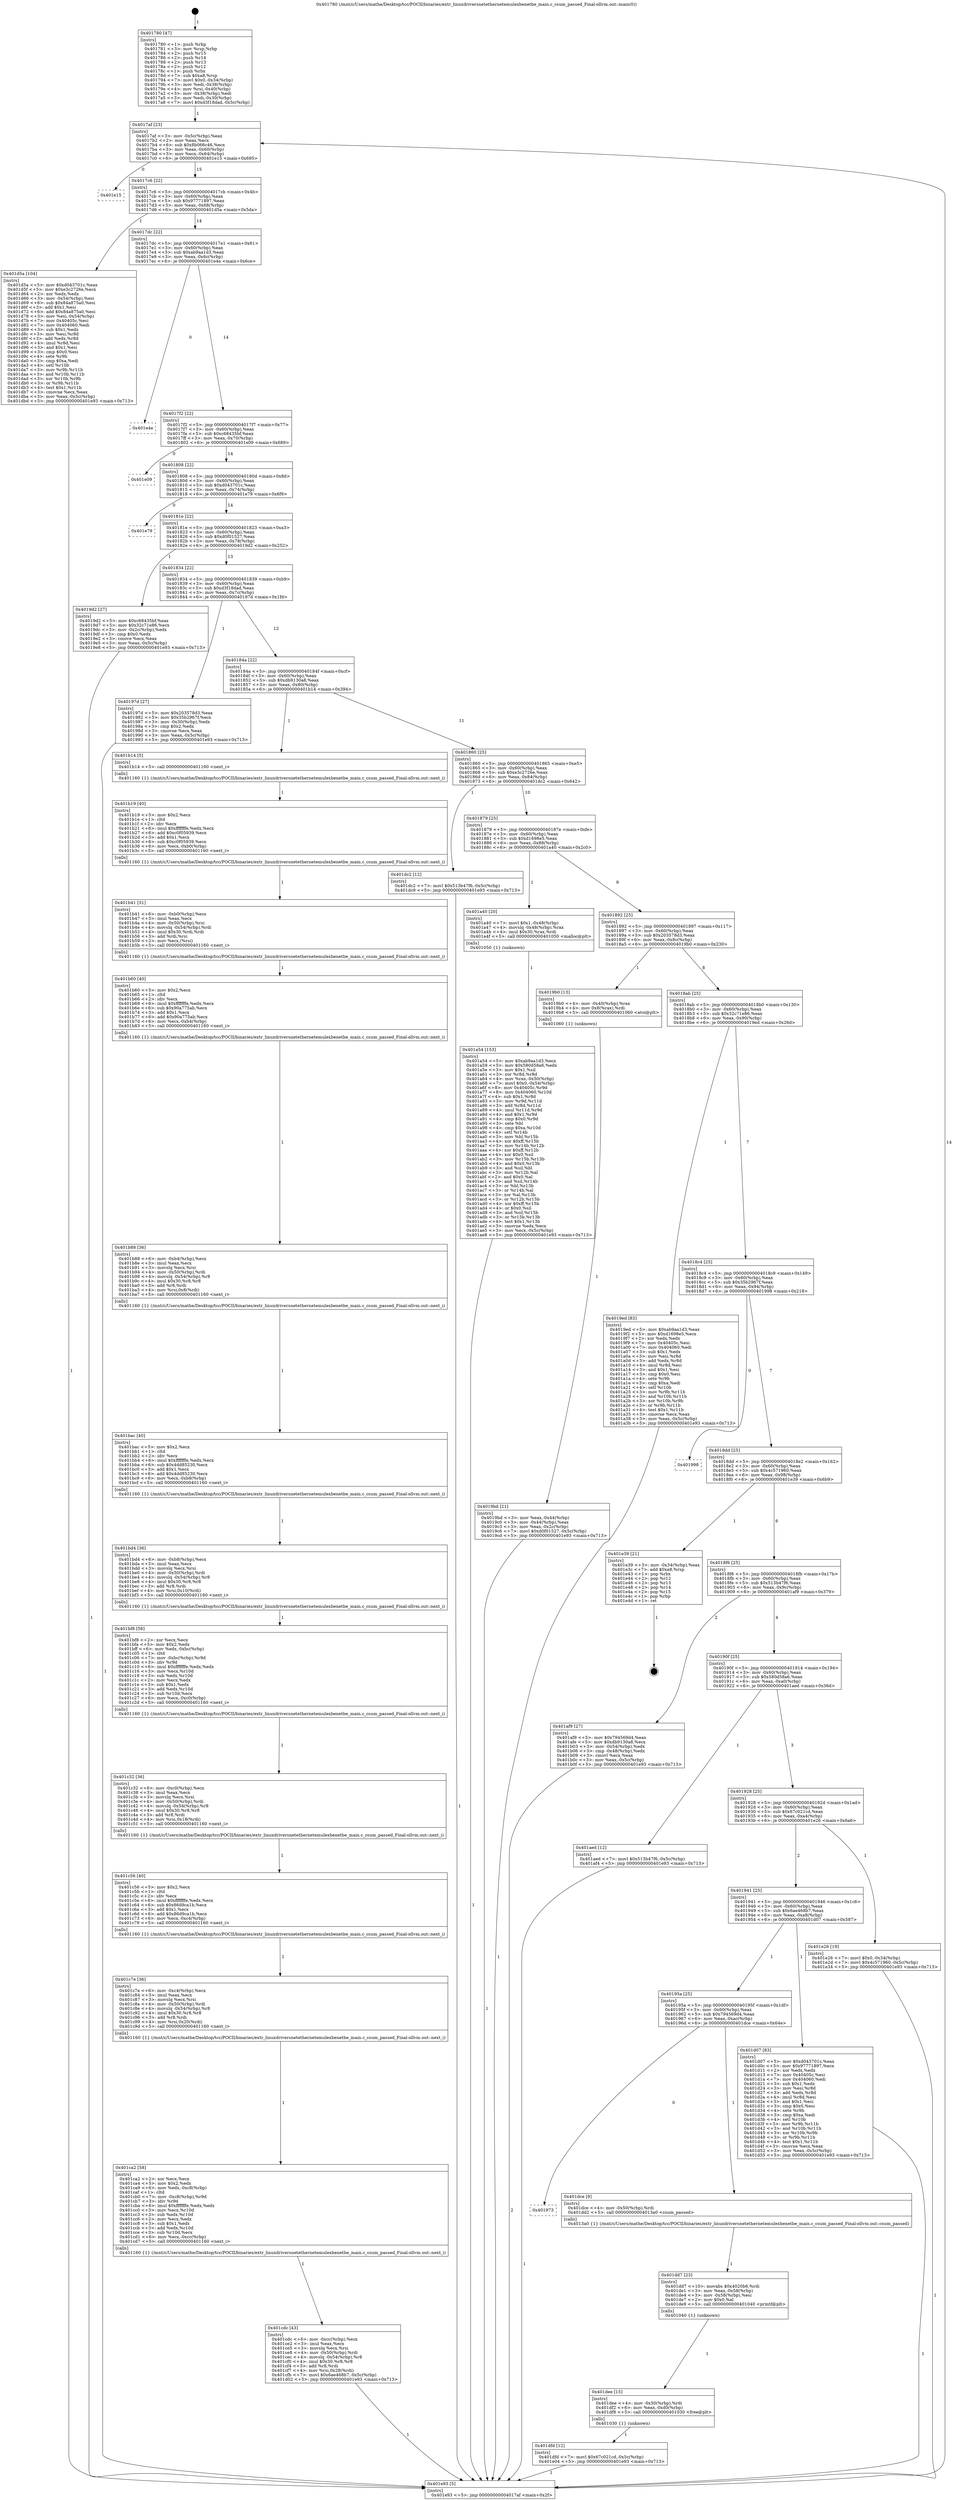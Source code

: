 digraph "0x401780" {
  label = "0x401780 (/mnt/c/Users/mathe/Desktop/tcc/POCII/binaries/extr_linuxdriversnetethernetemulexbenetbe_main.c_csum_passed_Final-ollvm.out::main(0))"
  labelloc = "t"
  node[shape=record]

  Entry [label="",width=0.3,height=0.3,shape=circle,fillcolor=black,style=filled]
  "0x4017af" [label="{
     0x4017af [23]\l
     | [instrs]\l
     &nbsp;&nbsp;0x4017af \<+3\>: mov -0x5c(%rbp),%eax\l
     &nbsp;&nbsp;0x4017b2 \<+2\>: mov %eax,%ecx\l
     &nbsp;&nbsp;0x4017b4 \<+6\>: sub $0x8b066c46,%ecx\l
     &nbsp;&nbsp;0x4017ba \<+3\>: mov %eax,-0x60(%rbp)\l
     &nbsp;&nbsp;0x4017bd \<+3\>: mov %ecx,-0x64(%rbp)\l
     &nbsp;&nbsp;0x4017c0 \<+6\>: je 0000000000401e15 \<main+0x695\>\l
  }"]
  "0x401e15" [label="{
     0x401e15\l
  }", style=dashed]
  "0x4017c6" [label="{
     0x4017c6 [22]\l
     | [instrs]\l
     &nbsp;&nbsp;0x4017c6 \<+5\>: jmp 00000000004017cb \<main+0x4b\>\l
     &nbsp;&nbsp;0x4017cb \<+3\>: mov -0x60(%rbp),%eax\l
     &nbsp;&nbsp;0x4017ce \<+5\>: sub $0x97771897,%eax\l
     &nbsp;&nbsp;0x4017d3 \<+3\>: mov %eax,-0x68(%rbp)\l
     &nbsp;&nbsp;0x4017d6 \<+6\>: je 0000000000401d5a \<main+0x5da\>\l
  }"]
  Exit [label="",width=0.3,height=0.3,shape=circle,fillcolor=black,style=filled,peripheries=2]
  "0x401d5a" [label="{
     0x401d5a [104]\l
     | [instrs]\l
     &nbsp;&nbsp;0x401d5a \<+5\>: mov $0xd043701c,%eax\l
     &nbsp;&nbsp;0x401d5f \<+5\>: mov $0xe3c2726e,%ecx\l
     &nbsp;&nbsp;0x401d64 \<+2\>: xor %edx,%edx\l
     &nbsp;&nbsp;0x401d66 \<+3\>: mov -0x54(%rbp),%esi\l
     &nbsp;&nbsp;0x401d69 \<+6\>: sub $0x84a875a0,%esi\l
     &nbsp;&nbsp;0x401d6f \<+3\>: add $0x1,%esi\l
     &nbsp;&nbsp;0x401d72 \<+6\>: add $0x84a875a0,%esi\l
     &nbsp;&nbsp;0x401d78 \<+3\>: mov %esi,-0x54(%rbp)\l
     &nbsp;&nbsp;0x401d7b \<+7\>: mov 0x40405c,%esi\l
     &nbsp;&nbsp;0x401d82 \<+7\>: mov 0x404060,%edi\l
     &nbsp;&nbsp;0x401d89 \<+3\>: sub $0x1,%edx\l
     &nbsp;&nbsp;0x401d8c \<+3\>: mov %esi,%r8d\l
     &nbsp;&nbsp;0x401d8f \<+3\>: add %edx,%r8d\l
     &nbsp;&nbsp;0x401d92 \<+4\>: imul %r8d,%esi\l
     &nbsp;&nbsp;0x401d96 \<+3\>: and $0x1,%esi\l
     &nbsp;&nbsp;0x401d99 \<+3\>: cmp $0x0,%esi\l
     &nbsp;&nbsp;0x401d9c \<+4\>: sete %r9b\l
     &nbsp;&nbsp;0x401da0 \<+3\>: cmp $0xa,%edi\l
     &nbsp;&nbsp;0x401da3 \<+4\>: setl %r10b\l
     &nbsp;&nbsp;0x401da7 \<+3\>: mov %r9b,%r11b\l
     &nbsp;&nbsp;0x401daa \<+3\>: and %r10b,%r11b\l
     &nbsp;&nbsp;0x401dad \<+3\>: xor %r10b,%r9b\l
     &nbsp;&nbsp;0x401db0 \<+3\>: or %r9b,%r11b\l
     &nbsp;&nbsp;0x401db3 \<+4\>: test $0x1,%r11b\l
     &nbsp;&nbsp;0x401db7 \<+3\>: cmovne %ecx,%eax\l
     &nbsp;&nbsp;0x401dba \<+3\>: mov %eax,-0x5c(%rbp)\l
     &nbsp;&nbsp;0x401dbd \<+5\>: jmp 0000000000401e93 \<main+0x713\>\l
  }"]
  "0x4017dc" [label="{
     0x4017dc [22]\l
     | [instrs]\l
     &nbsp;&nbsp;0x4017dc \<+5\>: jmp 00000000004017e1 \<main+0x61\>\l
     &nbsp;&nbsp;0x4017e1 \<+3\>: mov -0x60(%rbp),%eax\l
     &nbsp;&nbsp;0x4017e4 \<+5\>: sub $0xab9aa1d3,%eax\l
     &nbsp;&nbsp;0x4017e9 \<+3\>: mov %eax,-0x6c(%rbp)\l
     &nbsp;&nbsp;0x4017ec \<+6\>: je 0000000000401e4e \<main+0x6ce\>\l
  }"]
  "0x401dfd" [label="{
     0x401dfd [12]\l
     | [instrs]\l
     &nbsp;&nbsp;0x401dfd \<+7\>: movl $0x67c021cd,-0x5c(%rbp)\l
     &nbsp;&nbsp;0x401e04 \<+5\>: jmp 0000000000401e93 \<main+0x713\>\l
  }"]
  "0x401e4e" [label="{
     0x401e4e\l
  }", style=dashed]
  "0x4017f2" [label="{
     0x4017f2 [22]\l
     | [instrs]\l
     &nbsp;&nbsp;0x4017f2 \<+5\>: jmp 00000000004017f7 \<main+0x77\>\l
     &nbsp;&nbsp;0x4017f7 \<+3\>: mov -0x60(%rbp),%eax\l
     &nbsp;&nbsp;0x4017fa \<+5\>: sub $0xc68435bf,%eax\l
     &nbsp;&nbsp;0x4017ff \<+3\>: mov %eax,-0x70(%rbp)\l
     &nbsp;&nbsp;0x401802 \<+6\>: je 0000000000401e09 \<main+0x689\>\l
  }"]
  "0x401dee" [label="{
     0x401dee [15]\l
     | [instrs]\l
     &nbsp;&nbsp;0x401dee \<+4\>: mov -0x50(%rbp),%rdi\l
     &nbsp;&nbsp;0x401df2 \<+6\>: mov %eax,-0xd0(%rbp)\l
     &nbsp;&nbsp;0x401df8 \<+5\>: call 0000000000401030 \<free@plt\>\l
     | [calls]\l
     &nbsp;&nbsp;0x401030 \{1\} (unknown)\l
  }"]
  "0x401e09" [label="{
     0x401e09\l
  }", style=dashed]
  "0x401808" [label="{
     0x401808 [22]\l
     | [instrs]\l
     &nbsp;&nbsp;0x401808 \<+5\>: jmp 000000000040180d \<main+0x8d\>\l
     &nbsp;&nbsp;0x40180d \<+3\>: mov -0x60(%rbp),%eax\l
     &nbsp;&nbsp;0x401810 \<+5\>: sub $0xd043701c,%eax\l
     &nbsp;&nbsp;0x401815 \<+3\>: mov %eax,-0x74(%rbp)\l
     &nbsp;&nbsp;0x401818 \<+6\>: je 0000000000401e79 \<main+0x6f9\>\l
  }"]
  "0x401dd7" [label="{
     0x401dd7 [23]\l
     | [instrs]\l
     &nbsp;&nbsp;0x401dd7 \<+10\>: movabs $0x4020b6,%rdi\l
     &nbsp;&nbsp;0x401de1 \<+3\>: mov %eax,-0x58(%rbp)\l
     &nbsp;&nbsp;0x401de4 \<+3\>: mov -0x58(%rbp),%esi\l
     &nbsp;&nbsp;0x401de7 \<+2\>: mov $0x0,%al\l
     &nbsp;&nbsp;0x401de9 \<+5\>: call 0000000000401040 \<printf@plt\>\l
     | [calls]\l
     &nbsp;&nbsp;0x401040 \{1\} (unknown)\l
  }"]
  "0x401e79" [label="{
     0x401e79\l
  }", style=dashed]
  "0x40181e" [label="{
     0x40181e [22]\l
     | [instrs]\l
     &nbsp;&nbsp;0x40181e \<+5\>: jmp 0000000000401823 \<main+0xa3\>\l
     &nbsp;&nbsp;0x401823 \<+3\>: mov -0x60(%rbp),%eax\l
     &nbsp;&nbsp;0x401826 \<+5\>: sub $0xd0f01527,%eax\l
     &nbsp;&nbsp;0x40182b \<+3\>: mov %eax,-0x78(%rbp)\l
     &nbsp;&nbsp;0x40182e \<+6\>: je 00000000004019d2 \<main+0x252\>\l
  }"]
  "0x401973" [label="{
     0x401973\l
  }", style=dashed]
  "0x4019d2" [label="{
     0x4019d2 [27]\l
     | [instrs]\l
     &nbsp;&nbsp;0x4019d2 \<+5\>: mov $0xc68435bf,%eax\l
     &nbsp;&nbsp;0x4019d7 \<+5\>: mov $0x32c71e86,%ecx\l
     &nbsp;&nbsp;0x4019dc \<+3\>: mov -0x2c(%rbp),%edx\l
     &nbsp;&nbsp;0x4019df \<+3\>: cmp $0x0,%edx\l
     &nbsp;&nbsp;0x4019e2 \<+3\>: cmove %ecx,%eax\l
     &nbsp;&nbsp;0x4019e5 \<+3\>: mov %eax,-0x5c(%rbp)\l
     &nbsp;&nbsp;0x4019e8 \<+5\>: jmp 0000000000401e93 \<main+0x713\>\l
  }"]
  "0x401834" [label="{
     0x401834 [22]\l
     | [instrs]\l
     &nbsp;&nbsp;0x401834 \<+5\>: jmp 0000000000401839 \<main+0xb9\>\l
     &nbsp;&nbsp;0x401839 \<+3\>: mov -0x60(%rbp),%eax\l
     &nbsp;&nbsp;0x40183c \<+5\>: sub $0xd3f18dad,%eax\l
     &nbsp;&nbsp;0x401841 \<+3\>: mov %eax,-0x7c(%rbp)\l
     &nbsp;&nbsp;0x401844 \<+6\>: je 000000000040197d \<main+0x1fd\>\l
  }"]
  "0x401dce" [label="{
     0x401dce [9]\l
     | [instrs]\l
     &nbsp;&nbsp;0x401dce \<+4\>: mov -0x50(%rbp),%rdi\l
     &nbsp;&nbsp;0x401dd2 \<+5\>: call 00000000004013a0 \<csum_passed\>\l
     | [calls]\l
     &nbsp;&nbsp;0x4013a0 \{1\} (/mnt/c/Users/mathe/Desktop/tcc/POCII/binaries/extr_linuxdriversnetethernetemulexbenetbe_main.c_csum_passed_Final-ollvm.out::csum_passed)\l
  }"]
  "0x40197d" [label="{
     0x40197d [27]\l
     | [instrs]\l
     &nbsp;&nbsp;0x40197d \<+5\>: mov $0x203578d3,%eax\l
     &nbsp;&nbsp;0x401982 \<+5\>: mov $0x35b2967f,%ecx\l
     &nbsp;&nbsp;0x401987 \<+3\>: mov -0x30(%rbp),%edx\l
     &nbsp;&nbsp;0x40198a \<+3\>: cmp $0x2,%edx\l
     &nbsp;&nbsp;0x40198d \<+3\>: cmovne %ecx,%eax\l
     &nbsp;&nbsp;0x401990 \<+3\>: mov %eax,-0x5c(%rbp)\l
     &nbsp;&nbsp;0x401993 \<+5\>: jmp 0000000000401e93 \<main+0x713\>\l
  }"]
  "0x40184a" [label="{
     0x40184a [22]\l
     | [instrs]\l
     &nbsp;&nbsp;0x40184a \<+5\>: jmp 000000000040184f \<main+0xcf\>\l
     &nbsp;&nbsp;0x40184f \<+3\>: mov -0x60(%rbp),%eax\l
     &nbsp;&nbsp;0x401852 \<+5\>: sub $0xdb9130a8,%eax\l
     &nbsp;&nbsp;0x401857 \<+3\>: mov %eax,-0x80(%rbp)\l
     &nbsp;&nbsp;0x40185a \<+6\>: je 0000000000401b14 \<main+0x394\>\l
  }"]
  "0x401e93" [label="{
     0x401e93 [5]\l
     | [instrs]\l
     &nbsp;&nbsp;0x401e93 \<+5\>: jmp 00000000004017af \<main+0x2f\>\l
  }"]
  "0x401780" [label="{
     0x401780 [47]\l
     | [instrs]\l
     &nbsp;&nbsp;0x401780 \<+1\>: push %rbp\l
     &nbsp;&nbsp;0x401781 \<+3\>: mov %rsp,%rbp\l
     &nbsp;&nbsp;0x401784 \<+2\>: push %r15\l
     &nbsp;&nbsp;0x401786 \<+2\>: push %r14\l
     &nbsp;&nbsp;0x401788 \<+2\>: push %r13\l
     &nbsp;&nbsp;0x40178a \<+2\>: push %r12\l
     &nbsp;&nbsp;0x40178c \<+1\>: push %rbx\l
     &nbsp;&nbsp;0x40178d \<+7\>: sub $0xa8,%rsp\l
     &nbsp;&nbsp;0x401794 \<+7\>: movl $0x0,-0x34(%rbp)\l
     &nbsp;&nbsp;0x40179b \<+3\>: mov %edi,-0x38(%rbp)\l
     &nbsp;&nbsp;0x40179e \<+4\>: mov %rsi,-0x40(%rbp)\l
     &nbsp;&nbsp;0x4017a2 \<+3\>: mov -0x38(%rbp),%edi\l
     &nbsp;&nbsp;0x4017a5 \<+3\>: mov %edi,-0x30(%rbp)\l
     &nbsp;&nbsp;0x4017a8 \<+7\>: movl $0xd3f18dad,-0x5c(%rbp)\l
  }"]
  "0x40195a" [label="{
     0x40195a [25]\l
     | [instrs]\l
     &nbsp;&nbsp;0x40195a \<+5\>: jmp 000000000040195f \<main+0x1df\>\l
     &nbsp;&nbsp;0x40195f \<+3\>: mov -0x60(%rbp),%eax\l
     &nbsp;&nbsp;0x401962 \<+5\>: sub $0x794569d4,%eax\l
     &nbsp;&nbsp;0x401967 \<+6\>: mov %eax,-0xac(%rbp)\l
     &nbsp;&nbsp;0x40196d \<+6\>: je 0000000000401dce \<main+0x64e\>\l
  }"]
  "0x401b14" [label="{
     0x401b14 [5]\l
     | [instrs]\l
     &nbsp;&nbsp;0x401b14 \<+5\>: call 0000000000401160 \<next_i\>\l
     | [calls]\l
     &nbsp;&nbsp;0x401160 \{1\} (/mnt/c/Users/mathe/Desktop/tcc/POCII/binaries/extr_linuxdriversnetethernetemulexbenetbe_main.c_csum_passed_Final-ollvm.out::next_i)\l
  }"]
  "0x401860" [label="{
     0x401860 [25]\l
     | [instrs]\l
     &nbsp;&nbsp;0x401860 \<+5\>: jmp 0000000000401865 \<main+0xe5\>\l
     &nbsp;&nbsp;0x401865 \<+3\>: mov -0x60(%rbp),%eax\l
     &nbsp;&nbsp;0x401868 \<+5\>: sub $0xe3c2726e,%eax\l
     &nbsp;&nbsp;0x40186d \<+6\>: mov %eax,-0x84(%rbp)\l
     &nbsp;&nbsp;0x401873 \<+6\>: je 0000000000401dc2 \<main+0x642\>\l
  }"]
  "0x401d07" [label="{
     0x401d07 [83]\l
     | [instrs]\l
     &nbsp;&nbsp;0x401d07 \<+5\>: mov $0xd043701c,%eax\l
     &nbsp;&nbsp;0x401d0c \<+5\>: mov $0x97771897,%ecx\l
     &nbsp;&nbsp;0x401d11 \<+2\>: xor %edx,%edx\l
     &nbsp;&nbsp;0x401d13 \<+7\>: mov 0x40405c,%esi\l
     &nbsp;&nbsp;0x401d1a \<+7\>: mov 0x404060,%edi\l
     &nbsp;&nbsp;0x401d21 \<+3\>: sub $0x1,%edx\l
     &nbsp;&nbsp;0x401d24 \<+3\>: mov %esi,%r8d\l
     &nbsp;&nbsp;0x401d27 \<+3\>: add %edx,%r8d\l
     &nbsp;&nbsp;0x401d2a \<+4\>: imul %r8d,%esi\l
     &nbsp;&nbsp;0x401d2e \<+3\>: and $0x1,%esi\l
     &nbsp;&nbsp;0x401d31 \<+3\>: cmp $0x0,%esi\l
     &nbsp;&nbsp;0x401d34 \<+4\>: sete %r9b\l
     &nbsp;&nbsp;0x401d38 \<+3\>: cmp $0xa,%edi\l
     &nbsp;&nbsp;0x401d3b \<+4\>: setl %r10b\l
     &nbsp;&nbsp;0x401d3f \<+3\>: mov %r9b,%r11b\l
     &nbsp;&nbsp;0x401d42 \<+3\>: and %r10b,%r11b\l
     &nbsp;&nbsp;0x401d45 \<+3\>: xor %r10b,%r9b\l
     &nbsp;&nbsp;0x401d48 \<+3\>: or %r9b,%r11b\l
     &nbsp;&nbsp;0x401d4b \<+4\>: test $0x1,%r11b\l
     &nbsp;&nbsp;0x401d4f \<+3\>: cmovne %ecx,%eax\l
     &nbsp;&nbsp;0x401d52 \<+3\>: mov %eax,-0x5c(%rbp)\l
     &nbsp;&nbsp;0x401d55 \<+5\>: jmp 0000000000401e93 \<main+0x713\>\l
  }"]
  "0x401dc2" [label="{
     0x401dc2 [12]\l
     | [instrs]\l
     &nbsp;&nbsp;0x401dc2 \<+7\>: movl $0x513b47f6,-0x5c(%rbp)\l
     &nbsp;&nbsp;0x401dc9 \<+5\>: jmp 0000000000401e93 \<main+0x713\>\l
  }"]
  "0x401879" [label="{
     0x401879 [25]\l
     | [instrs]\l
     &nbsp;&nbsp;0x401879 \<+5\>: jmp 000000000040187e \<main+0xfe\>\l
     &nbsp;&nbsp;0x40187e \<+3\>: mov -0x60(%rbp),%eax\l
     &nbsp;&nbsp;0x401881 \<+5\>: sub $0xd1698e5,%eax\l
     &nbsp;&nbsp;0x401886 \<+6\>: mov %eax,-0x88(%rbp)\l
     &nbsp;&nbsp;0x40188c \<+6\>: je 0000000000401a40 \<main+0x2c0\>\l
  }"]
  "0x401941" [label="{
     0x401941 [25]\l
     | [instrs]\l
     &nbsp;&nbsp;0x401941 \<+5\>: jmp 0000000000401946 \<main+0x1c6\>\l
     &nbsp;&nbsp;0x401946 \<+3\>: mov -0x60(%rbp),%eax\l
     &nbsp;&nbsp;0x401949 \<+5\>: sub $0x6ae468b7,%eax\l
     &nbsp;&nbsp;0x40194e \<+6\>: mov %eax,-0xa8(%rbp)\l
     &nbsp;&nbsp;0x401954 \<+6\>: je 0000000000401d07 \<main+0x587\>\l
  }"]
  "0x401a40" [label="{
     0x401a40 [20]\l
     | [instrs]\l
     &nbsp;&nbsp;0x401a40 \<+7\>: movl $0x1,-0x48(%rbp)\l
     &nbsp;&nbsp;0x401a47 \<+4\>: movslq -0x48(%rbp),%rax\l
     &nbsp;&nbsp;0x401a4b \<+4\>: imul $0x30,%rax,%rdi\l
     &nbsp;&nbsp;0x401a4f \<+5\>: call 0000000000401050 \<malloc@plt\>\l
     | [calls]\l
     &nbsp;&nbsp;0x401050 \{1\} (unknown)\l
  }"]
  "0x401892" [label="{
     0x401892 [25]\l
     | [instrs]\l
     &nbsp;&nbsp;0x401892 \<+5\>: jmp 0000000000401897 \<main+0x117\>\l
     &nbsp;&nbsp;0x401897 \<+3\>: mov -0x60(%rbp),%eax\l
     &nbsp;&nbsp;0x40189a \<+5\>: sub $0x203578d3,%eax\l
     &nbsp;&nbsp;0x40189f \<+6\>: mov %eax,-0x8c(%rbp)\l
     &nbsp;&nbsp;0x4018a5 \<+6\>: je 00000000004019b0 \<main+0x230\>\l
  }"]
  "0x401e26" [label="{
     0x401e26 [19]\l
     | [instrs]\l
     &nbsp;&nbsp;0x401e26 \<+7\>: movl $0x0,-0x34(%rbp)\l
     &nbsp;&nbsp;0x401e2d \<+7\>: movl $0x4c571960,-0x5c(%rbp)\l
     &nbsp;&nbsp;0x401e34 \<+5\>: jmp 0000000000401e93 \<main+0x713\>\l
  }"]
  "0x4019b0" [label="{
     0x4019b0 [13]\l
     | [instrs]\l
     &nbsp;&nbsp;0x4019b0 \<+4\>: mov -0x40(%rbp),%rax\l
     &nbsp;&nbsp;0x4019b4 \<+4\>: mov 0x8(%rax),%rdi\l
     &nbsp;&nbsp;0x4019b8 \<+5\>: call 0000000000401060 \<atoi@plt\>\l
     | [calls]\l
     &nbsp;&nbsp;0x401060 \{1\} (unknown)\l
  }"]
  "0x4018ab" [label="{
     0x4018ab [25]\l
     | [instrs]\l
     &nbsp;&nbsp;0x4018ab \<+5\>: jmp 00000000004018b0 \<main+0x130\>\l
     &nbsp;&nbsp;0x4018b0 \<+3\>: mov -0x60(%rbp),%eax\l
     &nbsp;&nbsp;0x4018b3 \<+5\>: sub $0x32c71e86,%eax\l
     &nbsp;&nbsp;0x4018b8 \<+6\>: mov %eax,-0x90(%rbp)\l
     &nbsp;&nbsp;0x4018be \<+6\>: je 00000000004019ed \<main+0x26d\>\l
  }"]
  "0x4019bd" [label="{
     0x4019bd [21]\l
     | [instrs]\l
     &nbsp;&nbsp;0x4019bd \<+3\>: mov %eax,-0x44(%rbp)\l
     &nbsp;&nbsp;0x4019c0 \<+3\>: mov -0x44(%rbp),%eax\l
     &nbsp;&nbsp;0x4019c3 \<+3\>: mov %eax,-0x2c(%rbp)\l
     &nbsp;&nbsp;0x4019c6 \<+7\>: movl $0xd0f01527,-0x5c(%rbp)\l
     &nbsp;&nbsp;0x4019cd \<+5\>: jmp 0000000000401e93 \<main+0x713\>\l
  }"]
  "0x401cdc" [label="{
     0x401cdc [43]\l
     | [instrs]\l
     &nbsp;&nbsp;0x401cdc \<+6\>: mov -0xcc(%rbp),%ecx\l
     &nbsp;&nbsp;0x401ce2 \<+3\>: imul %eax,%ecx\l
     &nbsp;&nbsp;0x401ce5 \<+3\>: movslq %ecx,%rsi\l
     &nbsp;&nbsp;0x401ce8 \<+4\>: mov -0x50(%rbp),%rdi\l
     &nbsp;&nbsp;0x401cec \<+4\>: movslq -0x54(%rbp),%r8\l
     &nbsp;&nbsp;0x401cf0 \<+4\>: imul $0x30,%r8,%r8\l
     &nbsp;&nbsp;0x401cf4 \<+3\>: add %r8,%rdi\l
     &nbsp;&nbsp;0x401cf7 \<+4\>: mov %rsi,0x28(%rdi)\l
     &nbsp;&nbsp;0x401cfb \<+7\>: movl $0x6ae468b7,-0x5c(%rbp)\l
     &nbsp;&nbsp;0x401d02 \<+5\>: jmp 0000000000401e93 \<main+0x713\>\l
  }"]
  "0x4019ed" [label="{
     0x4019ed [83]\l
     | [instrs]\l
     &nbsp;&nbsp;0x4019ed \<+5\>: mov $0xab9aa1d3,%eax\l
     &nbsp;&nbsp;0x4019f2 \<+5\>: mov $0xd1698e5,%ecx\l
     &nbsp;&nbsp;0x4019f7 \<+2\>: xor %edx,%edx\l
     &nbsp;&nbsp;0x4019f9 \<+7\>: mov 0x40405c,%esi\l
     &nbsp;&nbsp;0x401a00 \<+7\>: mov 0x404060,%edi\l
     &nbsp;&nbsp;0x401a07 \<+3\>: sub $0x1,%edx\l
     &nbsp;&nbsp;0x401a0a \<+3\>: mov %esi,%r8d\l
     &nbsp;&nbsp;0x401a0d \<+3\>: add %edx,%r8d\l
     &nbsp;&nbsp;0x401a10 \<+4\>: imul %r8d,%esi\l
     &nbsp;&nbsp;0x401a14 \<+3\>: and $0x1,%esi\l
     &nbsp;&nbsp;0x401a17 \<+3\>: cmp $0x0,%esi\l
     &nbsp;&nbsp;0x401a1a \<+4\>: sete %r9b\l
     &nbsp;&nbsp;0x401a1e \<+3\>: cmp $0xa,%edi\l
     &nbsp;&nbsp;0x401a21 \<+4\>: setl %r10b\l
     &nbsp;&nbsp;0x401a25 \<+3\>: mov %r9b,%r11b\l
     &nbsp;&nbsp;0x401a28 \<+3\>: and %r10b,%r11b\l
     &nbsp;&nbsp;0x401a2b \<+3\>: xor %r10b,%r9b\l
     &nbsp;&nbsp;0x401a2e \<+3\>: or %r9b,%r11b\l
     &nbsp;&nbsp;0x401a31 \<+4\>: test $0x1,%r11b\l
     &nbsp;&nbsp;0x401a35 \<+3\>: cmovne %ecx,%eax\l
     &nbsp;&nbsp;0x401a38 \<+3\>: mov %eax,-0x5c(%rbp)\l
     &nbsp;&nbsp;0x401a3b \<+5\>: jmp 0000000000401e93 \<main+0x713\>\l
  }"]
  "0x4018c4" [label="{
     0x4018c4 [25]\l
     | [instrs]\l
     &nbsp;&nbsp;0x4018c4 \<+5\>: jmp 00000000004018c9 \<main+0x149\>\l
     &nbsp;&nbsp;0x4018c9 \<+3\>: mov -0x60(%rbp),%eax\l
     &nbsp;&nbsp;0x4018cc \<+5\>: sub $0x35b2967f,%eax\l
     &nbsp;&nbsp;0x4018d1 \<+6\>: mov %eax,-0x94(%rbp)\l
     &nbsp;&nbsp;0x4018d7 \<+6\>: je 0000000000401998 \<main+0x218\>\l
  }"]
  "0x401a54" [label="{
     0x401a54 [153]\l
     | [instrs]\l
     &nbsp;&nbsp;0x401a54 \<+5\>: mov $0xab9aa1d3,%ecx\l
     &nbsp;&nbsp;0x401a59 \<+5\>: mov $0x580d58a6,%edx\l
     &nbsp;&nbsp;0x401a5e \<+3\>: mov $0x1,%sil\l
     &nbsp;&nbsp;0x401a61 \<+3\>: xor %r8d,%r8d\l
     &nbsp;&nbsp;0x401a64 \<+4\>: mov %rax,-0x50(%rbp)\l
     &nbsp;&nbsp;0x401a68 \<+7\>: movl $0x0,-0x54(%rbp)\l
     &nbsp;&nbsp;0x401a6f \<+8\>: mov 0x40405c,%r9d\l
     &nbsp;&nbsp;0x401a77 \<+8\>: mov 0x404060,%r10d\l
     &nbsp;&nbsp;0x401a7f \<+4\>: sub $0x1,%r8d\l
     &nbsp;&nbsp;0x401a83 \<+3\>: mov %r9d,%r11d\l
     &nbsp;&nbsp;0x401a86 \<+3\>: add %r8d,%r11d\l
     &nbsp;&nbsp;0x401a89 \<+4\>: imul %r11d,%r9d\l
     &nbsp;&nbsp;0x401a8d \<+4\>: and $0x1,%r9d\l
     &nbsp;&nbsp;0x401a91 \<+4\>: cmp $0x0,%r9d\l
     &nbsp;&nbsp;0x401a95 \<+3\>: sete %bl\l
     &nbsp;&nbsp;0x401a98 \<+4\>: cmp $0xa,%r10d\l
     &nbsp;&nbsp;0x401a9c \<+4\>: setl %r14b\l
     &nbsp;&nbsp;0x401aa0 \<+3\>: mov %bl,%r15b\l
     &nbsp;&nbsp;0x401aa3 \<+4\>: xor $0xff,%r15b\l
     &nbsp;&nbsp;0x401aa7 \<+3\>: mov %r14b,%r12b\l
     &nbsp;&nbsp;0x401aaa \<+4\>: xor $0xff,%r12b\l
     &nbsp;&nbsp;0x401aae \<+4\>: xor $0x0,%sil\l
     &nbsp;&nbsp;0x401ab2 \<+3\>: mov %r15b,%r13b\l
     &nbsp;&nbsp;0x401ab5 \<+4\>: and $0x0,%r13b\l
     &nbsp;&nbsp;0x401ab9 \<+3\>: and %sil,%bl\l
     &nbsp;&nbsp;0x401abc \<+3\>: mov %r12b,%al\l
     &nbsp;&nbsp;0x401abf \<+2\>: and $0x0,%al\l
     &nbsp;&nbsp;0x401ac1 \<+3\>: and %sil,%r14b\l
     &nbsp;&nbsp;0x401ac4 \<+3\>: or %bl,%r13b\l
     &nbsp;&nbsp;0x401ac7 \<+3\>: or %r14b,%al\l
     &nbsp;&nbsp;0x401aca \<+3\>: xor %al,%r13b\l
     &nbsp;&nbsp;0x401acd \<+3\>: or %r12b,%r15b\l
     &nbsp;&nbsp;0x401ad0 \<+4\>: xor $0xff,%r15b\l
     &nbsp;&nbsp;0x401ad4 \<+4\>: or $0x0,%sil\l
     &nbsp;&nbsp;0x401ad8 \<+3\>: and %sil,%r15b\l
     &nbsp;&nbsp;0x401adb \<+3\>: or %r15b,%r13b\l
     &nbsp;&nbsp;0x401ade \<+4\>: test $0x1,%r13b\l
     &nbsp;&nbsp;0x401ae2 \<+3\>: cmovne %edx,%ecx\l
     &nbsp;&nbsp;0x401ae5 \<+3\>: mov %ecx,-0x5c(%rbp)\l
     &nbsp;&nbsp;0x401ae8 \<+5\>: jmp 0000000000401e93 \<main+0x713\>\l
  }"]
  "0x401ca2" [label="{
     0x401ca2 [58]\l
     | [instrs]\l
     &nbsp;&nbsp;0x401ca2 \<+2\>: xor %ecx,%ecx\l
     &nbsp;&nbsp;0x401ca4 \<+5\>: mov $0x2,%edx\l
     &nbsp;&nbsp;0x401ca9 \<+6\>: mov %edx,-0xc8(%rbp)\l
     &nbsp;&nbsp;0x401caf \<+1\>: cltd\l
     &nbsp;&nbsp;0x401cb0 \<+7\>: mov -0xc8(%rbp),%r9d\l
     &nbsp;&nbsp;0x401cb7 \<+3\>: idiv %r9d\l
     &nbsp;&nbsp;0x401cba \<+6\>: imul $0xfffffffe,%edx,%edx\l
     &nbsp;&nbsp;0x401cc0 \<+3\>: mov %ecx,%r10d\l
     &nbsp;&nbsp;0x401cc3 \<+3\>: sub %edx,%r10d\l
     &nbsp;&nbsp;0x401cc6 \<+2\>: mov %ecx,%edx\l
     &nbsp;&nbsp;0x401cc8 \<+3\>: sub $0x1,%edx\l
     &nbsp;&nbsp;0x401ccb \<+3\>: add %edx,%r10d\l
     &nbsp;&nbsp;0x401cce \<+3\>: sub %r10d,%ecx\l
     &nbsp;&nbsp;0x401cd1 \<+6\>: mov %ecx,-0xcc(%rbp)\l
     &nbsp;&nbsp;0x401cd7 \<+5\>: call 0000000000401160 \<next_i\>\l
     | [calls]\l
     &nbsp;&nbsp;0x401160 \{1\} (/mnt/c/Users/mathe/Desktop/tcc/POCII/binaries/extr_linuxdriversnetethernetemulexbenetbe_main.c_csum_passed_Final-ollvm.out::next_i)\l
  }"]
  "0x401998" [label="{
     0x401998\l
  }", style=dashed]
  "0x4018dd" [label="{
     0x4018dd [25]\l
     | [instrs]\l
     &nbsp;&nbsp;0x4018dd \<+5\>: jmp 00000000004018e2 \<main+0x162\>\l
     &nbsp;&nbsp;0x4018e2 \<+3\>: mov -0x60(%rbp),%eax\l
     &nbsp;&nbsp;0x4018e5 \<+5\>: sub $0x4c571960,%eax\l
     &nbsp;&nbsp;0x4018ea \<+6\>: mov %eax,-0x98(%rbp)\l
     &nbsp;&nbsp;0x4018f0 \<+6\>: je 0000000000401e39 \<main+0x6b9\>\l
  }"]
  "0x401c7e" [label="{
     0x401c7e [36]\l
     | [instrs]\l
     &nbsp;&nbsp;0x401c7e \<+6\>: mov -0xc4(%rbp),%ecx\l
     &nbsp;&nbsp;0x401c84 \<+3\>: imul %eax,%ecx\l
     &nbsp;&nbsp;0x401c87 \<+3\>: movslq %ecx,%rsi\l
     &nbsp;&nbsp;0x401c8a \<+4\>: mov -0x50(%rbp),%rdi\l
     &nbsp;&nbsp;0x401c8e \<+4\>: movslq -0x54(%rbp),%r8\l
     &nbsp;&nbsp;0x401c92 \<+4\>: imul $0x30,%r8,%r8\l
     &nbsp;&nbsp;0x401c96 \<+3\>: add %r8,%rdi\l
     &nbsp;&nbsp;0x401c99 \<+4\>: mov %rsi,0x20(%rdi)\l
     &nbsp;&nbsp;0x401c9d \<+5\>: call 0000000000401160 \<next_i\>\l
     | [calls]\l
     &nbsp;&nbsp;0x401160 \{1\} (/mnt/c/Users/mathe/Desktop/tcc/POCII/binaries/extr_linuxdriversnetethernetemulexbenetbe_main.c_csum_passed_Final-ollvm.out::next_i)\l
  }"]
  "0x401e39" [label="{
     0x401e39 [21]\l
     | [instrs]\l
     &nbsp;&nbsp;0x401e39 \<+3\>: mov -0x34(%rbp),%eax\l
     &nbsp;&nbsp;0x401e3c \<+7\>: add $0xa8,%rsp\l
     &nbsp;&nbsp;0x401e43 \<+1\>: pop %rbx\l
     &nbsp;&nbsp;0x401e44 \<+2\>: pop %r12\l
     &nbsp;&nbsp;0x401e46 \<+2\>: pop %r13\l
     &nbsp;&nbsp;0x401e48 \<+2\>: pop %r14\l
     &nbsp;&nbsp;0x401e4a \<+2\>: pop %r15\l
     &nbsp;&nbsp;0x401e4c \<+1\>: pop %rbp\l
     &nbsp;&nbsp;0x401e4d \<+1\>: ret\l
  }"]
  "0x4018f6" [label="{
     0x4018f6 [25]\l
     | [instrs]\l
     &nbsp;&nbsp;0x4018f6 \<+5\>: jmp 00000000004018fb \<main+0x17b\>\l
     &nbsp;&nbsp;0x4018fb \<+3\>: mov -0x60(%rbp),%eax\l
     &nbsp;&nbsp;0x4018fe \<+5\>: sub $0x513b47f6,%eax\l
     &nbsp;&nbsp;0x401903 \<+6\>: mov %eax,-0x9c(%rbp)\l
     &nbsp;&nbsp;0x401909 \<+6\>: je 0000000000401af9 \<main+0x379\>\l
  }"]
  "0x401c56" [label="{
     0x401c56 [40]\l
     | [instrs]\l
     &nbsp;&nbsp;0x401c56 \<+5\>: mov $0x2,%ecx\l
     &nbsp;&nbsp;0x401c5b \<+1\>: cltd\l
     &nbsp;&nbsp;0x401c5c \<+2\>: idiv %ecx\l
     &nbsp;&nbsp;0x401c5e \<+6\>: imul $0xfffffffe,%edx,%ecx\l
     &nbsp;&nbsp;0x401c64 \<+6\>: sub $0x86d9ca1b,%ecx\l
     &nbsp;&nbsp;0x401c6a \<+3\>: add $0x1,%ecx\l
     &nbsp;&nbsp;0x401c6d \<+6\>: add $0x86d9ca1b,%ecx\l
     &nbsp;&nbsp;0x401c73 \<+6\>: mov %ecx,-0xc4(%rbp)\l
     &nbsp;&nbsp;0x401c79 \<+5\>: call 0000000000401160 \<next_i\>\l
     | [calls]\l
     &nbsp;&nbsp;0x401160 \{1\} (/mnt/c/Users/mathe/Desktop/tcc/POCII/binaries/extr_linuxdriversnetethernetemulexbenetbe_main.c_csum_passed_Final-ollvm.out::next_i)\l
  }"]
  "0x401af9" [label="{
     0x401af9 [27]\l
     | [instrs]\l
     &nbsp;&nbsp;0x401af9 \<+5\>: mov $0x794569d4,%eax\l
     &nbsp;&nbsp;0x401afe \<+5\>: mov $0xdb9130a8,%ecx\l
     &nbsp;&nbsp;0x401b03 \<+3\>: mov -0x54(%rbp),%edx\l
     &nbsp;&nbsp;0x401b06 \<+3\>: cmp -0x48(%rbp),%edx\l
     &nbsp;&nbsp;0x401b09 \<+3\>: cmovl %ecx,%eax\l
     &nbsp;&nbsp;0x401b0c \<+3\>: mov %eax,-0x5c(%rbp)\l
     &nbsp;&nbsp;0x401b0f \<+5\>: jmp 0000000000401e93 \<main+0x713\>\l
  }"]
  "0x40190f" [label="{
     0x40190f [25]\l
     | [instrs]\l
     &nbsp;&nbsp;0x40190f \<+5\>: jmp 0000000000401914 \<main+0x194\>\l
     &nbsp;&nbsp;0x401914 \<+3\>: mov -0x60(%rbp),%eax\l
     &nbsp;&nbsp;0x401917 \<+5\>: sub $0x580d58a6,%eax\l
     &nbsp;&nbsp;0x40191c \<+6\>: mov %eax,-0xa0(%rbp)\l
     &nbsp;&nbsp;0x401922 \<+6\>: je 0000000000401aed \<main+0x36d\>\l
  }"]
  "0x401c32" [label="{
     0x401c32 [36]\l
     | [instrs]\l
     &nbsp;&nbsp;0x401c32 \<+6\>: mov -0xc0(%rbp),%ecx\l
     &nbsp;&nbsp;0x401c38 \<+3\>: imul %eax,%ecx\l
     &nbsp;&nbsp;0x401c3b \<+3\>: movslq %ecx,%rsi\l
     &nbsp;&nbsp;0x401c3e \<+4\>: mov -0x50(%rbp),%rdi\l
     &nbsp;&nbsp;0x401c42 \<+4\>: movslq -0x54(%rbp),%r8\l
     &nbsp;&nbsp;0x401c46 \<+4\>: imul $0x30,%r8,%r8\l
     &nbsp;&nbsp;0x401c4a \<+3\>: add %r8,%rdi\l
     &nbsp;&nbsp;0x401c4d \<+4\>: mov %rsi,0x18(%rdi)\l
     &nbsp;&nbsp;0x401c51 \<+5\>: call 0000000000401160 \<next_i\>\l
     | [calls]\l
     &nbsp;&nbsp;0x401160 \{1\} (/mnt/c/Users/mathe/Desktop/tcc/POCII/binaries/extr_linuxdriversnetethernetemulexbenetbe_main.c_csum_passed_Final-ollvm.out::next_i)\l
  }"]
  "0x401aed" [label="{
     0x401aed [12]\l
     | [instrs]\l
     &nbsp;&nbsp;0x401aed \<+7\>: movl $0x513b47f6,-0x5c(%rbp)\l
     &nbsp;&nbsp;0x401af4 \<+5\>: jmp 0000000000401e93 \<main+0x713\>\l
  }"]
  "0x401928" [label="{
     0x401928 [25]\l
     | [instrs]\l
     &nbsp;&nbsp;0x401928 \<+5\>: jmp 000000000040192d \<main+0x1ad\>\l
     &nbsp;&nbsp;0x40192d \<+3\>: mov -0x60(%rbp),%eax\l
     &nbsp;&nbsp;0x401930 \<+5\>: sub $0x67c021cd,%eax\l
     &nbsp;&nbsp;0x401935 \<+6\>: mov %eax,-0xa4(%rbp)\l
     &nbsp;&nbsp;0x40193b \<+6\>: je 0000000000401e26 \<main+0x6a6\>\l
  }"]
  "0x401b19" [label="{
     0x401b19 [40]\l
     | [instrs]\l
     &nbsp;&nbsp;0x401b19 \<+5\>: mov $0x2,%ecx\l
     &nbsp;&nbsp;0x401b1e \<+1\>: cltd\l
     &nbsp;&nbsp;0x401b1f \<+2\>: idiv %ecx\l
     &nbsp;&nbsp;0x401b21 \<+6\>: imul $0xfffffffe,%edx,%ecx\l
     &nbsp;&nbsp;0x401b27 \<+6\>: add $0xc0f05939,%ecx\l
     &nbsp;&nbsp;0x401b2d \<+3\>: add $0x1,%ecx\l
     &nbsp;&nbsp;0x401b30 \<+6\>: sub $0xc0f05939,%ecx\l
     &nbsp;&nbsp;0x401b36 \<+6\>: mov %ecx,-0xb0(%rbp)\l
     &nbsp;&nbsp;0x401b3c \<+5\>: call 0000000000401160 \<next_i\>\l
     | [calls]\l
     &nbsp;&nbsp;0x401160 \{1\} (/mnt/c/Users/mathe/Desktop/tcc/POCII/binaries/extr_linuxdriversnetethernetemulexbenetbe_main.c_csum_passed_Final-ollvm.out::next_i)\l
  }"]
  "0x401b41" [label="{
     0x401b41 [31]\l
     | [instrs]\l
     &nbsp;&nbsp;0x401b41 \<+6\>: mov -0xb0(%rbp),%ecx\l
     &nbsp;&nbsp;0x401b47 \<+3\>: imul %eax,%ecx\l
     &nbsp;&nbsp;0x401b4a \<+4\>: mov -0x50(%rbp),%rsi\l
     &nbsp;&nbsp;0x401b4e \<+4\>: movslq -0x54(%rbp),%rdi\l
     &nbsp;&nbsp;0x401b52 \<+4\>: imul $0x30,%rdi,%rdi\l
     &nbsp;&nbsp;0x401b56 \<+3\>: add %rdi,%rsi\l
     &nbsp;&nbsp;0x401b59 \<+2\>: mov %ecx,(%rsi)\l
     &nbsp;&nbsp;0x401b5b \<+5\>: call 0000000000401160 \<next_i\>\l
     | [calls]\l
     &nbsp;&nbsp;0x401160 \{1\} (/mnt/c/Users/mathe/Desktop/tcc/POCII/binaries/extr_linuxdriversnetethernetemulexbenetbe_main.c_csum_passed_Final-ollvm.out::next_i)\l
  }"]
  "0x401b60" [label="{
     0x401b60 [40]\l
     | [instrs]\l
     &nbsp;&nbsp;0x401b60 \<+5\>: mov $0x2,%ecx\l
     &nbsp;&nbsp;0x401b65 \<+1\>: cltd\l
     &nbsp;&nbsp;0x401b66 \<+2\>: idiv %ecx\l
     &nbsp;&nbsp;0x401b68 \<+6\>: imul $0xfffffffe,%edx,%ecx\l
     &nbsp;&nbsp;0x401b6e \<+6\>: sub $0x90a775ab,%ecx\l
     &nbsp;&nbsp;0x401b74 \<+3\>: add $0x1,%ecx\l
     &nbsp;&nbsp;0x401b77 \<+6\>: add $0x90a775ab,%ecx\l
     &nbsp;&nbsp;0x401b7d \<+6\>: mov %ecx,-0xb4(%rbp)\l
     &nbsp;&nbsp;0x401b83 \<+5\>: call 0000000000401160 \<next_i\>\l
     | [calls]\l
     &nbsp;&nbsp;0x401160 \{1\} (/mnt/c/Users/mathe/Desktop/tcc/POCII/binaries/extr_linuxdriversnetethernetemulexbenetbe_main.c_csum_passed_Final-ollvm.out::next_i)\l
  }"]
  "0x401b88" [label="{
     0x401b88 [36]\l
     | [instrs]\l
     &nbsp;&nbsp;0x401b88 \<+6\>: mov -0xb4(%rbp),%ecx\l
     &nbsp;&nbsp;0x401b8e \<+3\>: imul %eax,%ecx\l
     &nbsp;&nbsp;0x401b91 \<+3\>: movslq %ecx,%rsi\l
     &nbsp;&nbsp;0x401b94 \<+4\>: mov -0x50(%rbp),%rdi\l
     &nbsp;&nbsp;0x401b98 \<+4\>: movslq -0x54(%rbp),%r8\l
     &nbsp;&nbsp;0x401b9c \<+4\>: imul $0x30,%r8,%r8\l
     &nbsp;&nbsp;0x401ba0 \<+3\>: add %r8,%rdi\l
     &nbsp;&nbsp;0x401ba3 \<+4\>: mov %rsi,0x8(%rdi)\l
     &nbsp;&nbsp;0x401ba7 \<+5\>: call 0000000000401160 \<next_i\>\l
     | [calls]\l
     &nbsp;&nbsp;0x401160 \{1\} (/mnt/c/Users/mathe/Desktop/tcc/POCII/binaries/extr_linuxdriversnetethernetemulexbenetbe_main.c_csum_passed_Final-ollvm.out::next_i)\l
  }"]
  "0x401bac" [label="{
     0x401bac [40]\l
     | [instrs]\l
     &nbsp;&nbsp;0x401bac \<+5\>: mov $0x2,%ecx\l
     &nbsp;&nbsp;0x401bb1 \<+1\>: cltd\l
     &nbsp;&nbsp;0x401bb2 \<+2\>: idiv %ecx\l
     &nbsp;&nbsp;0x401bb4 \<+6\>: imul $0xfffffffe,%edx,%ecx\l
     &nbsp;&nbsp;0x401bba \<+6\>: sub $0x4dd85230,%ecx\l
     &nbsp;&nbsp;0x401bc0 \<+3\>: add $0x1,%ecx\l
     &nbsp;&nbsp;0x401bc3 \<+6\>: add $0x4dd85230,%ecx\l
     &nbsp;&nbsp;0x401bc9 \<+6\>: mov %ecx,-0xb8(%rbp)\l
     &nbsp;&nbsp;0x401bcf \<+5\>: call 0000000000401160 \<next_i\>\l
     | [calls]\l
     &nbsp;&nbsp;0x401160 \{1\} (/mnt/c/Users/mathe/Desktop/tcc/POCII/binaries/extr_linuxdriversnetethernetemulexbenetbe_main.c_csum_passed_Final-ollvm.out::next_i)\l
  }"]
  "0x401bd4" [label="{
     0x401bd4 [36]\l
     | [instrs]\l
     &nbsp;&nbsp;0x401bd4 \<+6\>: mov -0xb8(%rbp),%ecx\l
     &nbsp;&nbsp;0x401bda \<+3\>: imul %eax,%ecx\l
     &nbsp;&nbsp;0x401bdd \<+3\>: movslq %ecx,%rsi\l
     &nbsp;&nbsp;0x401be0 \<+4\>: mov -0x50(%rbp),%rdi\l
     &nbsp;&nbsp;0x401be4 \<+4\>: movslq -0x54(%rbp),%r8\l
     &nbsp;&nbsp;0x401be8 \<+4\>: imul $0x30,%r8,%r8\l
     &nbsp;&nbsp;0x401bec \<+3\>: add %r8,%rdi\l
     &nbsp;&nbsp;0x401bef \<+4\>: mov %rsi,0x10(%rdi)\l
     &nbsp;&nbsp;0x401bf3 \<+5\>: call 0000000000401160 \<next_i\>\l
     | [calls]\l
     &nbsp;&nbsp;0x401160 \{1\} (/mnt/c/Users/mathe/Desktop/tcc/POCII/binaries/extr_linuxdriversnetethernetemulexbenetbe_main.c_csum_passed_Final-ollvm.out::next_i)\l
  }"]
  "0x401bf8" [label="{
     0x401bf8 [58]\l
     | [instrs]\l
     &nbsp;&nbsp;0x401bf8 \<+2\>: xor %ecx,%ecx\l
     &nbsp;&nbsp;0x401bfa \<+5\>: mov $0x2,%edx\l
     &nbsp;&nbsp;0x401bff \<+6\>: mov %edx,-0xbc(%rbp)\l
     &nbsp;&nbsp;0x401c05 \<+1\>: cltd\l
     &nbsp;&nbsp;0x401c06 \<+7\>: mov -0xbc(%rbp),%r9d\l
     &nbsp;&nbsp;0x401c0d \<+3\>: idiv %r9d\l
     &nbsp;&nbsp;0x401c10 \<+6\>: imul $0xfffffffe,%edx,%edx\l
     &nbsp;&nbsp;0x401c16 \<+3\>: mov %ecx,%r10d\l
     &nbsp;&nbsp;0x401c19 \<+3\>: sub %edx,%r10d\l
     &nbsp;&nbsp;0x401c1c \<+2\>: mov %ecx,%edx\l
     &nbsp;&nbsp;0x401c1e \<+3\>: sub $0x1,%edx\l
     &nbsp;&nbsp;0x401c21 \<+3\>: add %edx,%r10d\l
     &nbsp;&nbsp;0x401c24 \<+3\>: sub %r10d,%ecx\l
     &nbsp;&nbsp;0x401c27 \<+6\>: mov %ecx,-0xc0(%rbp)\l
     &nbsp;&nbsp;0x401c2d \<+5\>: call 0000000000401160 \<next_i\>\l
     | [calls]\l
     &nbsp;&nbsp;0x401160 \{1\} (/mnt/c/Users/mathe/Desktop/tcc/POCII/binaries/extr_linuxdriversnetethernetemulexbenetbe_main.c_csum_passed_Final-ollvm.out::next_i)\l
  }"]
  Entry -> "0x401780" [label=" 1"]
  "0x4017af" -> "0x401e15" [label=" 0"]
  "0x4017af" -> "0x4017c6" [label=" 15"]
  "0x401e39" -> Exit [label=" 1"]
  "0x4017c6" -> "0x401d5a" [label=" 1"]
  "0x4017c6" -> "0x4017dc" [label=" 14"]
  "0x401e26" -> "0x401e93" [label=" 1"]
  "0x4017dc" -> "0x401e4e" [label=" 0"]
  "0x4017dc" -> "0x4017f2" [label=" 14"]
  "0x401dfd" -> "0x401e93" [label=" 1"]
  "0x4017f2" -> "0x401e09" [label=" 0"]
  "0x4017f2" -> "0x401808" [label=" 14"]
  "0x401dee" -> "0x401dfd" [label=" 1"]
  "0x401808" -> "0x401e79" [label=" 0"]
  "0x401808" -> "0x40181e" [label=" 14"]
  "0x401dd7" -> "0x401dee" [label=" 1"]
  "0x40181e" -> "0x4019d2" [label=" 1"]
  "0x40181e" -> "0x401834" [label=" 13"]
  "0x401dce" -> "0x401dd7" [label=" 1"]
  "0x401834" -> "0x40197d" [label=" 1"]
  "0x401834" -> "0x40184a" [label=" 12"]
  "0x40197d" -> "0x401e93" [label=" 1"]
  "0x401780" -> "0x4017af" [label=" 1"]
  "0x401e93" -> "0x4017af" [label=" 14"]
  "0x40195a" -> "0x401973" [label=" 0"]
  "0x40184a" -> "0x401b14" [label=" 1"]
  "0x40184a" -> "0x401860" [label=" 11"]
  "0x40195a" -> "0x401dce" [label=" 1"]
  "0x401860" -> "0x401dc2" [label=" 1"]
  "0x401860" -> "0x401879" [label=" 10"]
  "0x401dc2" -> "0x401e93" [label=" 1"]
  "0x401879" -> "0x401a40" [label=" 1"]
  "0x401879" -> "0x401892" [label=" 9"]
  "0x401d07" -> "0x401e93" [label=" 1"]
  "0x401892" -> "0x4019b0" [label=" 1"]
  "0x401892" -> "0x4018ab" [label=" 8"]
  "0x4019b0" -> "0x4019bd" [label=" 1"]
  "0x4019bd" -> "0x401e93" [label=" 1"]
  "0x4019d2" -> "0x401e93" [label=" 1"]
  "0x401941" -> "0x40195a" [label=" 1"]
  "0x4018ab" -> "0x4019ed" [label=" 1"]
  "0x4018ab" -> "0x4018c4" [label=" 7"]
  "0x4019ed" -> "0x401e93" [label=" 1"]
  "0x401a40" -> "0x401a54" [label=" 1"]
  "0x401a54" -> "0x401e93" [label=" 1"]
  "0x401d5a" -> "0x401e93" [label=" 1"]
  "0x4018c4" -> "0x401998" [label=" 0"]
  "0x4018c4" -> "0x4018dd" [label=" 7"]
  "0x401928" -> "0x401941" [label=" 2"]
  "0x4018dd" -> "0x401e39" [label=" 1"]
  "0x4018dd" -> "0x4018f6" [label=" 6"]
  "0x401928" -> "0x401e26" [label=" 1"]
  "0x4018f6" -> "0x401af9" [label=" 2"]
  "0x4018f6" -> "0x40190f" [label=" 4"]
  "0x401941" -> "0x401d07" [label=" 1"]
  "0x40190f" -> "0x401aed" [label=" 1"]
  "0x40190f" -> "0x401928" [label=" 3"]
  "0x401aed" -> "0x401e93" [label=" 1"]
  "0x401af9" -> "0x401e93" [label=" 2"]
  "0x401b14" -> "0x401b19" [label=" 1"]
  "0x401b19" -> "0x401b41" [label=" 1"]
  "0x401b41" -> "0x401b60" [label=" 1"]
  "0x401b60" -> "0x401b88" [label=" 1"]
  "0x401b88" -> "0x401bac" [label=" 1"]
  "0x401bac" -> "0x401bd4" [label=" 1"]
  "0x401bd4" -> "0x401bf8" [label=" 1"]
  "0x401bf8" -> "0x401c32" [label=" 1"]
  "0x401c32" -> "0x401c56" [label=" 1"]
  "0x401c56" -> "0x401c7e" [label=" 1"]
  "0x401c7e" -> "0x401ca2" [label=" 1"]
  "0x401ca2" -> "0x401cdc" [label=" 1"]
  "0x401cdc" -> "0x401e93" [label=" 1"]
}
